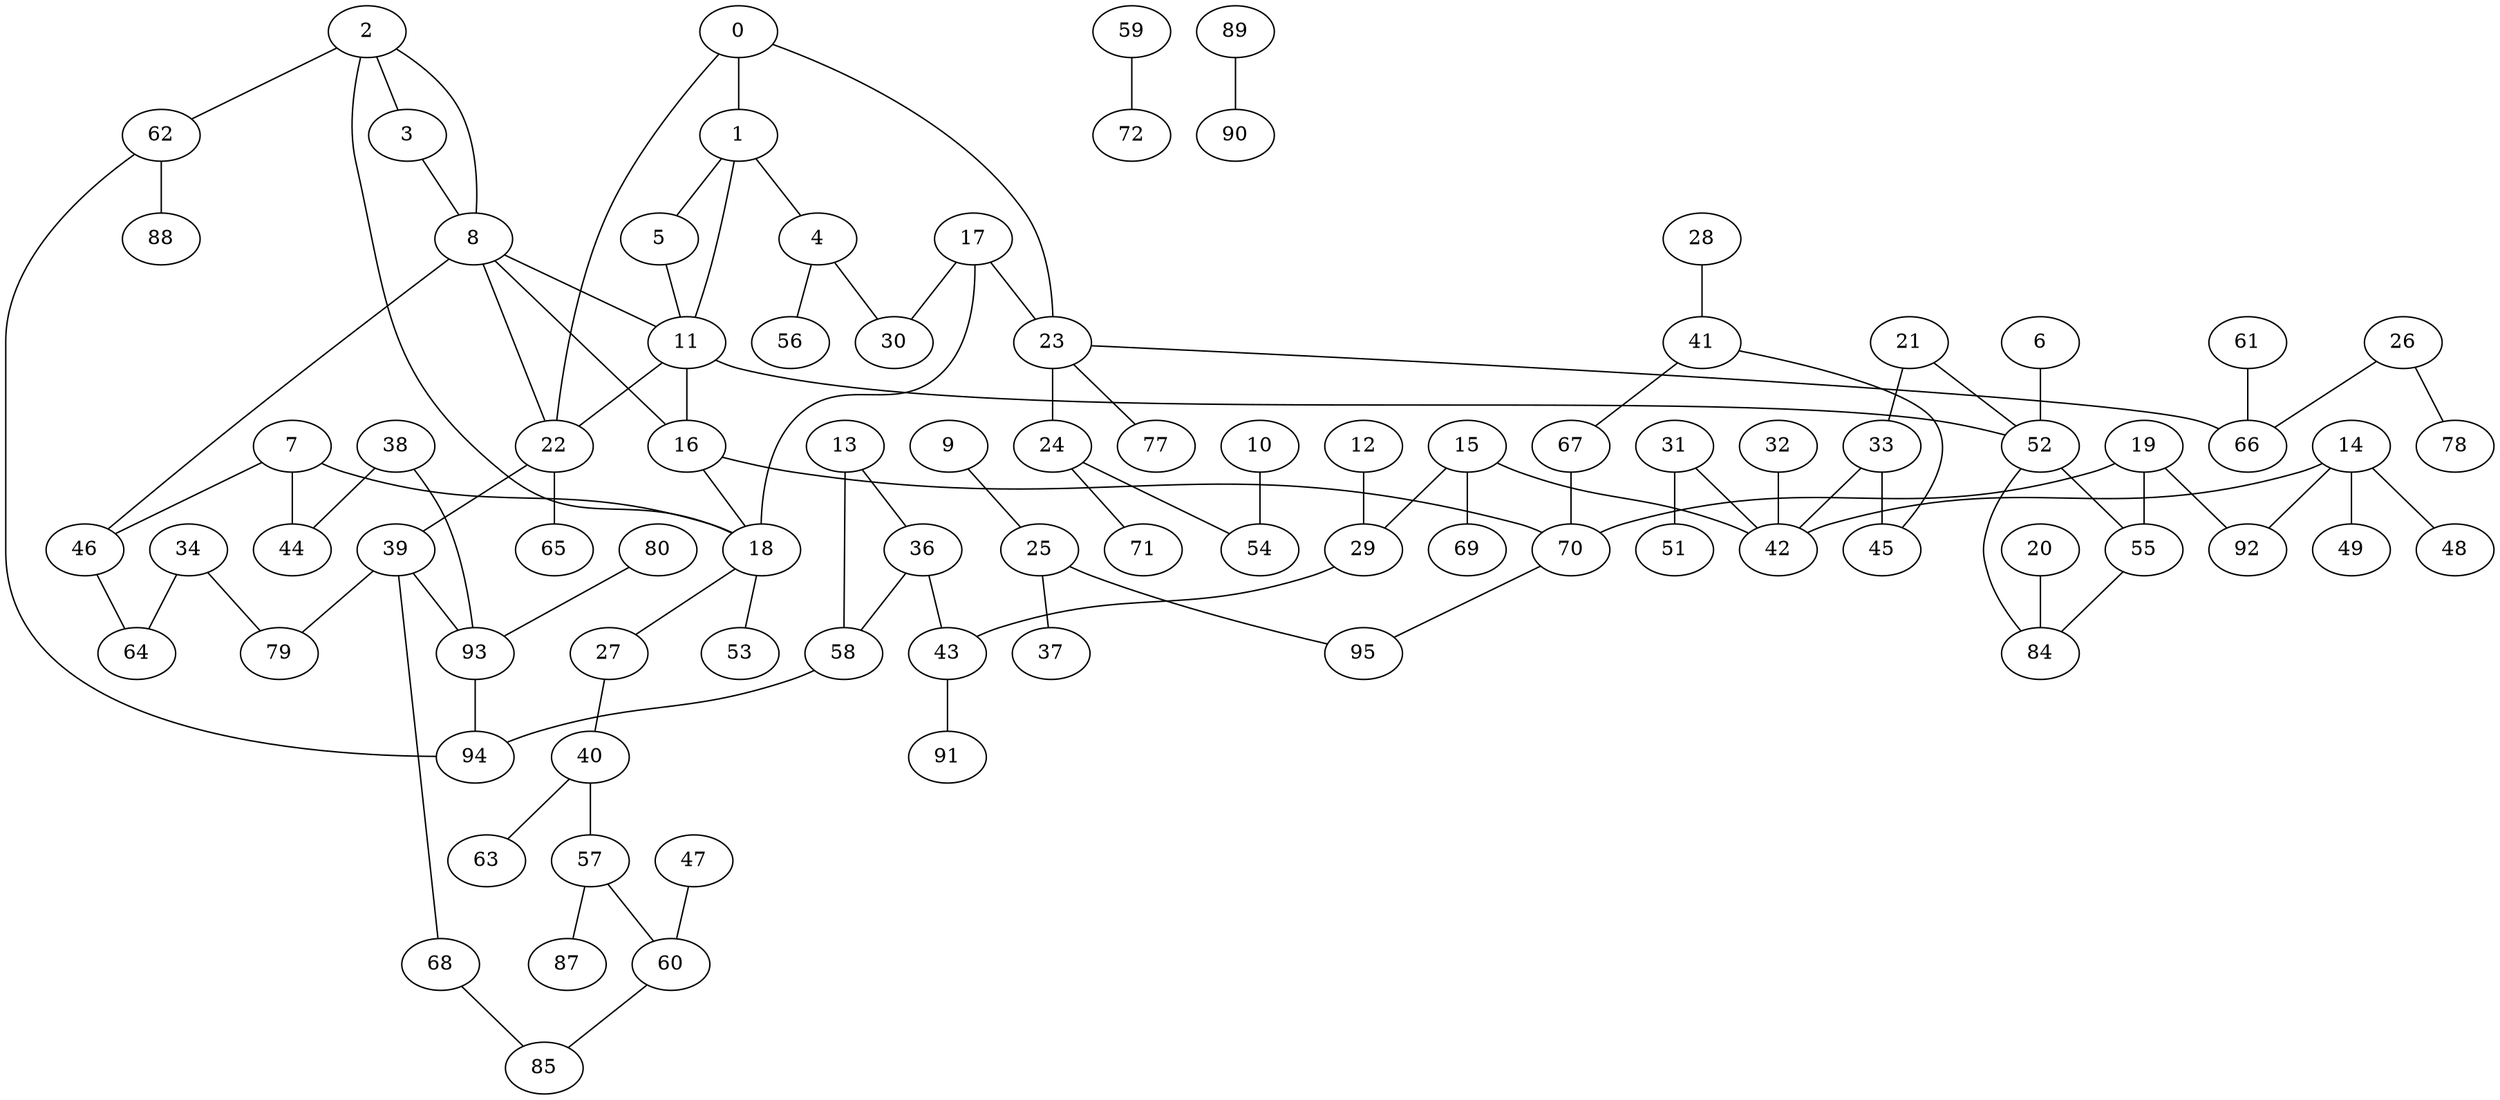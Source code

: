graph G {
   8 -- 11
   8 -- 46
   8 -- 22
   8 -- 16
   0 -- 1
   0 -- 22
   0 -- 23
   1 -- 4
   1 -- 5
   1 -- 11
   2 -- 3
   2 -- 8
   2 -- 18
   2 -- 62
   3 -- 8
   4 -- 30
   4 -- 56
   5 -- 11
   6 -- 52
   7 -- 18
   7 -- 44
   7 -- 46
   9 -- 25
   10 -- 54
   11 -- 16
   11 -- 22
   11 -- 52
   12 -- 29
   13 -- 36
   13 -- 58
   14 -- 42
   14 -- 49
   14 -- 48
   14 -- 92
   15 -- 69
   15 -- 29
   15 -- 42
   16 -- 18
   16 -- 70
   17 -- 18
   17 -- 23
   17 -- 30
   18 -- 27
   18 -- 53
   19 -- 55
   19 -- 70
   19 -- 92
   20 -- 84
   21 -- 33
   21 -- 52
   22 -- 39
   22 -- 65
   23 -- 24
   23 -- 66
   23 -- 77
   24 -- 71
   24 -- 54
   25 -- 37
   25 -- 95
   26 -- 66
   26 -- 78
   27 -- 40
   28 -- 41
   29 -- 43
   31 -- 42
   31 -- 51
   32 -- 42
   33 -- 45
   33 -- 42
   34 -- 64
   34 -- 79
   36 -- 43
   36 -- 58
   38 -- 44
   38 -- 93
   39 -- 68
   39 -- 79
   39 -- 93
   40 -- 57
   40 -- 63
   41 -- 45
   41 -- 67
   43 -- 91
   46 -- 64
   47 -- 60
   52 -- 55
   52 -- 84
   55 -- 84
   57 -- 60
   57 -- 87
   58 -- 94
   59 -- 72
   60 -- 85
   61 -- 66
   62 -- 88
   62 -- 94
   67 -- 70
   68 -- 85
   70 -- 95
   80 -- 93
   89 -- 90
   93 -- 94
}
